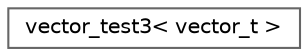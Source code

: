 digraph "类继承关系图"
{
 // LATEX_PDF_SIZE
  bgcolor="transparent";
  edge [fontname=Helvetica,fontsize=10,labelfontname=Helvetica,labelfontsize=10];
  node [fontname=Helvetica,fontsize=10,shape=box,height=0.2,width=0.4];
  rankdir="LR";
  Node0 [id="Node000000",label="vector_test3\< vector_t \>",height=0.2,width=0.4,color="grey40", fillcolor="white", style="filled",URL="$classvector__test3.html",tooltip=" "];
}
